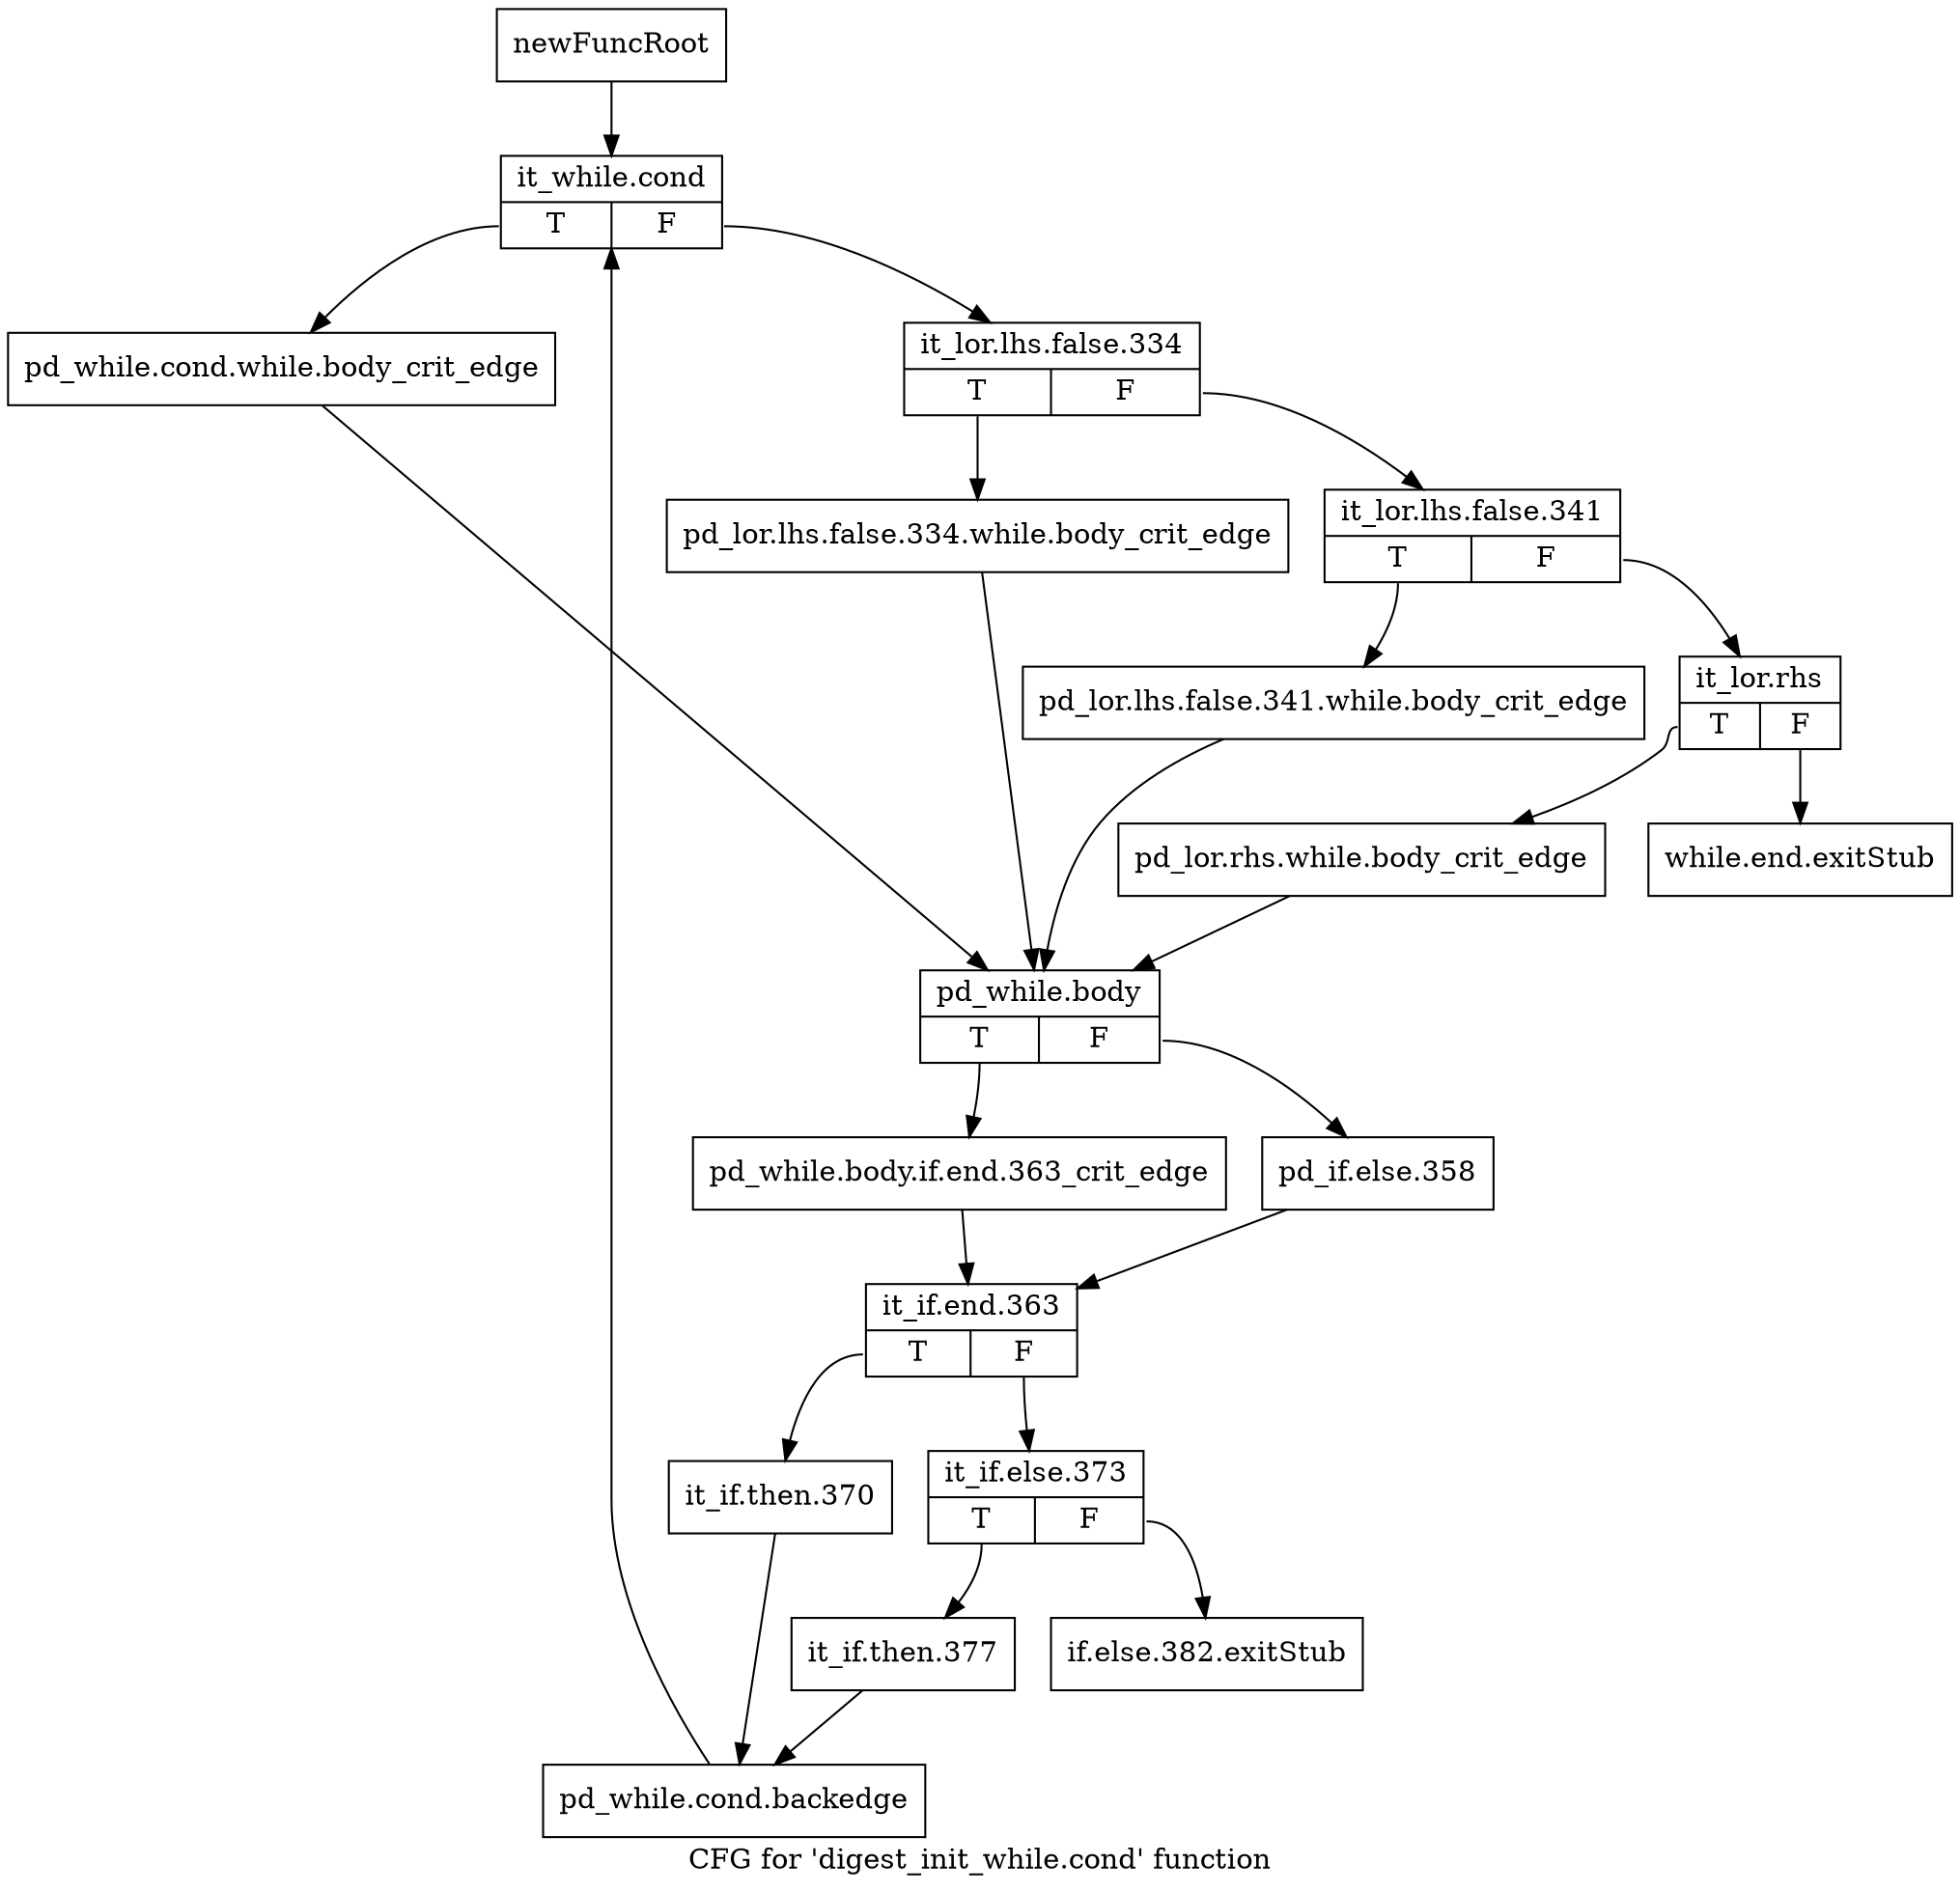 digraph "CFG for 'digest_init_while.cond' function" {
	label="CFG for 'digest_init_while.cond' function";

	Node0xa0c20e0 [shape=record,label="{newFuncRoot}"];
	Node0xa0c20e0 -> Node0xa0f4bc0;
	Node0xa0f4b20 [shape=record,label="{while.end.exitStub}"];
	Node0xa0f4b70 [shape=record,label="{if.else.382.exitStub}"];
	Node0xa0f4bc0 [shape=record,label="{it_while.cond|{<s0>T|<s1>F}}"];
	Node0xa0f4bc0:s0 -> Node0xa0f4df0;
	Node0xa0f4bc0:s1 -> Node0xa0f4c10;
	Node0xa0f4c10 [shape=record,label="{it_lor.lhs.false.334|{<s0>T|<s1>F}}"];
	Node0xa0f4c10:s0 -> Node0xa0f4da0;
	Node0xa0f4c10:s1 -> Node0xa0f4c60;
	Node0xa0f4c60 [shape=record,label="{it_lor.lhs.false.341|{<s0>T|<s1>F}}"];
	Node0xa0f4c60:s0 -> Node0xa0f4d50;
	Node0xa0f4c60:s1 -> Node0xa0f4cb0;
	Node0xa0f4cb0 [shape=record,label="{it_lor.rhs|{<s0>T|<s1>F}}"];
	Node0xa0f4cb0:s0 -> Node0xa0f4d00;
	Node0xa0f4cb0:s1 -> Node0xa0f4b20;
	Node0xa0f4d00 [shape=record,label="{pd_lor.rhs.while.body_crit_edge}"];
	Node0xa0f4d00 -> Node0xa0f4e40;
	Node0xa0f4d50 [shape=record,label="{pd_lor.lhs.false.341.while.body_crit_edge}"];
	Node0xa0f4d50 -> Node0xa0f4e40;
	Node0xa0f4da0 [shape=record,label="{pd_lor.lhs.false.334.while.body_crit_edge}"];
	Node0xa0f4da0 -> Node0xa0f4e40;
	Node0xa0f4df0 [shape=record,label="{pd_while.cond.while.body_crit_edge}"];
	Node0xa0f4df0 -> Node0xa0f4e40;
	Node0xa0f4e40 [shape=record,label="{pd_while.body|{<s0>T|<s1>F}}"];
	Node0xa0f4e40:s0 -> Node0xa0f4ee0;
	Node0xa0f4e40:s1 -> Node0xa0f4e90;
	Node0xa0f4e90 [shape=record,label="{pd_if.else.358}"];
	Node0xa0f4e90 -> Node0xa0f4f30;
	Node0xa0f4ee0 [shape=record,label="{pd_while.body.if.end.363_crit_edge}"];
	Node0xa0f4ee0 -> Node0xa0f4f30;
	Node0xa0f4f30 [shape=record,label="{it_if.end.363|{<s0>T|<s1>F}}"];
	Node0xa0f4f30:s0 -> Node0xa0f5020;
	Node0xa0f4f30:s1 -> Node0xa0f4f80;
	Node0xa0f4f80 [shape=record,label="{it_if.else.373|{<s0>T|<s1>F}}"];
	Node0xa0f4f80:s0 -> Node0xa0f4fd0;
	Node0xa0f4f80:s1 -> Node0xa0f4b70;
	Node0xa0f4fd0 [shape=record,label="{it_if.then.377}"];
	Node0xa0f4fd0 -> Node0xa0f5070;
	Node0xa0f5020 [shape=record,label="{it_if.then.370}"];
	Node0xa0f5020 -> Node0xa0f5070;
	Node0xa0f5070 [shape=record,label="{pd_while.cond.backedge}"];
	Node0xa0f5070 -> Node0xa0f4bc0;
}
